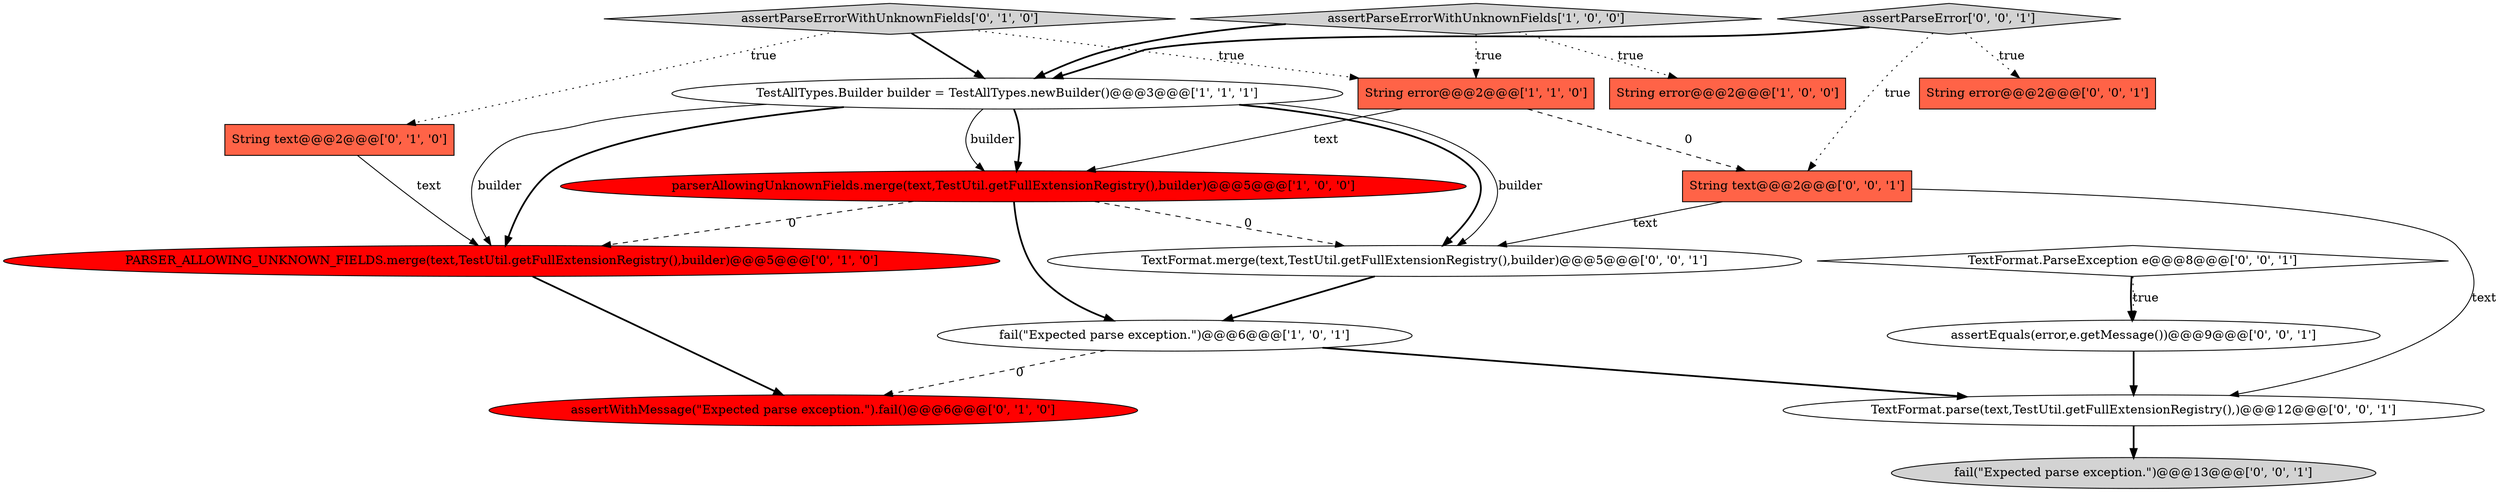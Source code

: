 digraph {
12 [style = filled, label = "TextFormat.ParseException e@@@8@@@['0', '0', '1']", fillcolor = white, shape = diamond image = "AAA0AAABBB3BBB"];
17 [style = filled, label = "fail(\"Expected parse exception.\")@@@13@@@['0', '0', '1']", fillcolor = lightgray, shape = ellipse image = "AAA0AAABBB3BBB"];
1 [style = filled, label = "String error@@@2@@@['1', '1', '0']", fillcolor = tomato, shape = box image = "AAA0AAABBB1BBB"];
4 [style = filled, label = "TestAllTypes.Builder builder = TestAllTypes.newBuilder()@@@3@@@['1', '1', '1']", fillcolor = white, shape = ellipse image = "AAA0AAABBB1BBB"];
11 [style = filled, label = "String error@@@2@@@['0', '0', '1']", fillcolor = tomato, shape = box image = "AAA0AAABBB3BBB"];
3 [style = filled, label = "parserAllowingUnknownFields.merge(text,TestUtil.getFullExtensionRegistry(),builder)@@@5@@@['1', '0', '0']", fillcolor = red, shape = ellipse image = "AAA1AAABBB1BBB"];
5 [style = filled, label = "fail(\"Expected parse exception.\")@@@6@@@['1', '0', '1']", fillcolor = white, shape = ellipse image = "AAA0AAABBB1BBB"];
16 [style = filled, label = "TextFormat.parse(text,TestUtil.getFullExtensionRegistry(),)@@@12@@@['0', '0', '1']", fillcolor = white, shape = ellipse image = "AAA0AAABBB3BBB"];
2 [style = filled, label = "assertParseErrorWithUnknownFields['1', '0', '0']", fillcolor = lightgray, shape = diamond image = "AAA0AAABBB1BBB"];
7 [style = filled, label = "String text@@@2@@@['0', '1', '0']", fillcolor = tomato, shape = box image = "AAA0AAABBB2BBB"];
8 [style = filled, label = "assertWithMessage(\"Expected parse exception.\").fail()@@@6@@@['0', '1', '0']", fillcolor = red, shape = ellipse image = "AAA1AAABBB2BBB"];
10 [style = filled, label = "assertParseError['0', '0', '1']", fillcolor = lightgray, shape = diamond image = "AAA0AAABBB3BBB"];
6 [style = filled, label = "PARSER_ALLOWING_UNKNOWN_FIELDS.merge(text,TestUtil.getFullExtensionRegistry(),builder)@@@5@@@['0', '1', '0']", fillcolor = red, shape = ellipse image = "AAA1AAABBB2BBB"];
9 [style = filled, label = "assertParseErrorWithUnknownFields['0', '1', '0']", fillcolor = lightgray, shape = diamond image = "AAA0AAABBB2BBB"];
0 [style = filled, label = "String error@@@2@@@['1', '0', '0']", fillcolor = tomato, shape = box image = "AAA0AAABBB1BBB"];
13 [style = filled, label = "TextFormat.merge(text,TestUtil.getFullExtensionRegistry(),builder)@@@5@@@['0', '0', '1']", fillcolor = white, shape = ellipse image = "AAA0AAABBB3BBB"];
14 [style = filled, label = "String text@@@2@@@['0', '0', '1']", fillcolor = tomato, shape = box image = "AAA0AAABBB3BBB"];
15 [style = filled, label = "assertEquals(error,e.getMessage())@@@9@@@['0', '0', '1']", fillcolor = white, shape = ellipse image = "AAA0AAABBB3BBB"];
4->3 [style = bold, label=""];
3->6 [style = dashed, label="0"];
2->0 [style = dotted, label="true"];
14->13 [style = solid, label="text"];
1->14 [style = dashed, label="0"];
4->6 [style = bold, label=""];
9->4 [style = bold, label=""];
4->13 [style = bold, label=""];
12->15 [style = bold, label=""];
12->15 [style = dotted, label="true"];
16->17 [style = bold, label=""];
15->16 [style = bold, label=""];
3->13 [style = dashed, label="0"];
4->13 [style = solid, label="builder"];
2->4 [style = bold, label=""];
7->6 [style = solid, label="text"];
4->3 [style = solid, label="builder"];
10->14 [style = dotted, label="true"];
14->16 [style = solid, label="text"];
5->16 [style = bold, label=""];
3->5 [style = bold, label=""];
10->11 [style = dotted, label="true"];
2->1 [style = dotted, label="true"];
6->8 [style = bold, label=""];
9->1 [style = dotted, label="true"];
10->4 [style = bold, label=""];
13->5 [style = bold, label=""];
5->8 [style = dashed, label="0"];
1->3 [style = solid, label="text"];
9->7 [style = dotted, label="true"];
4->6 [style = solid, label="builder"];
}
